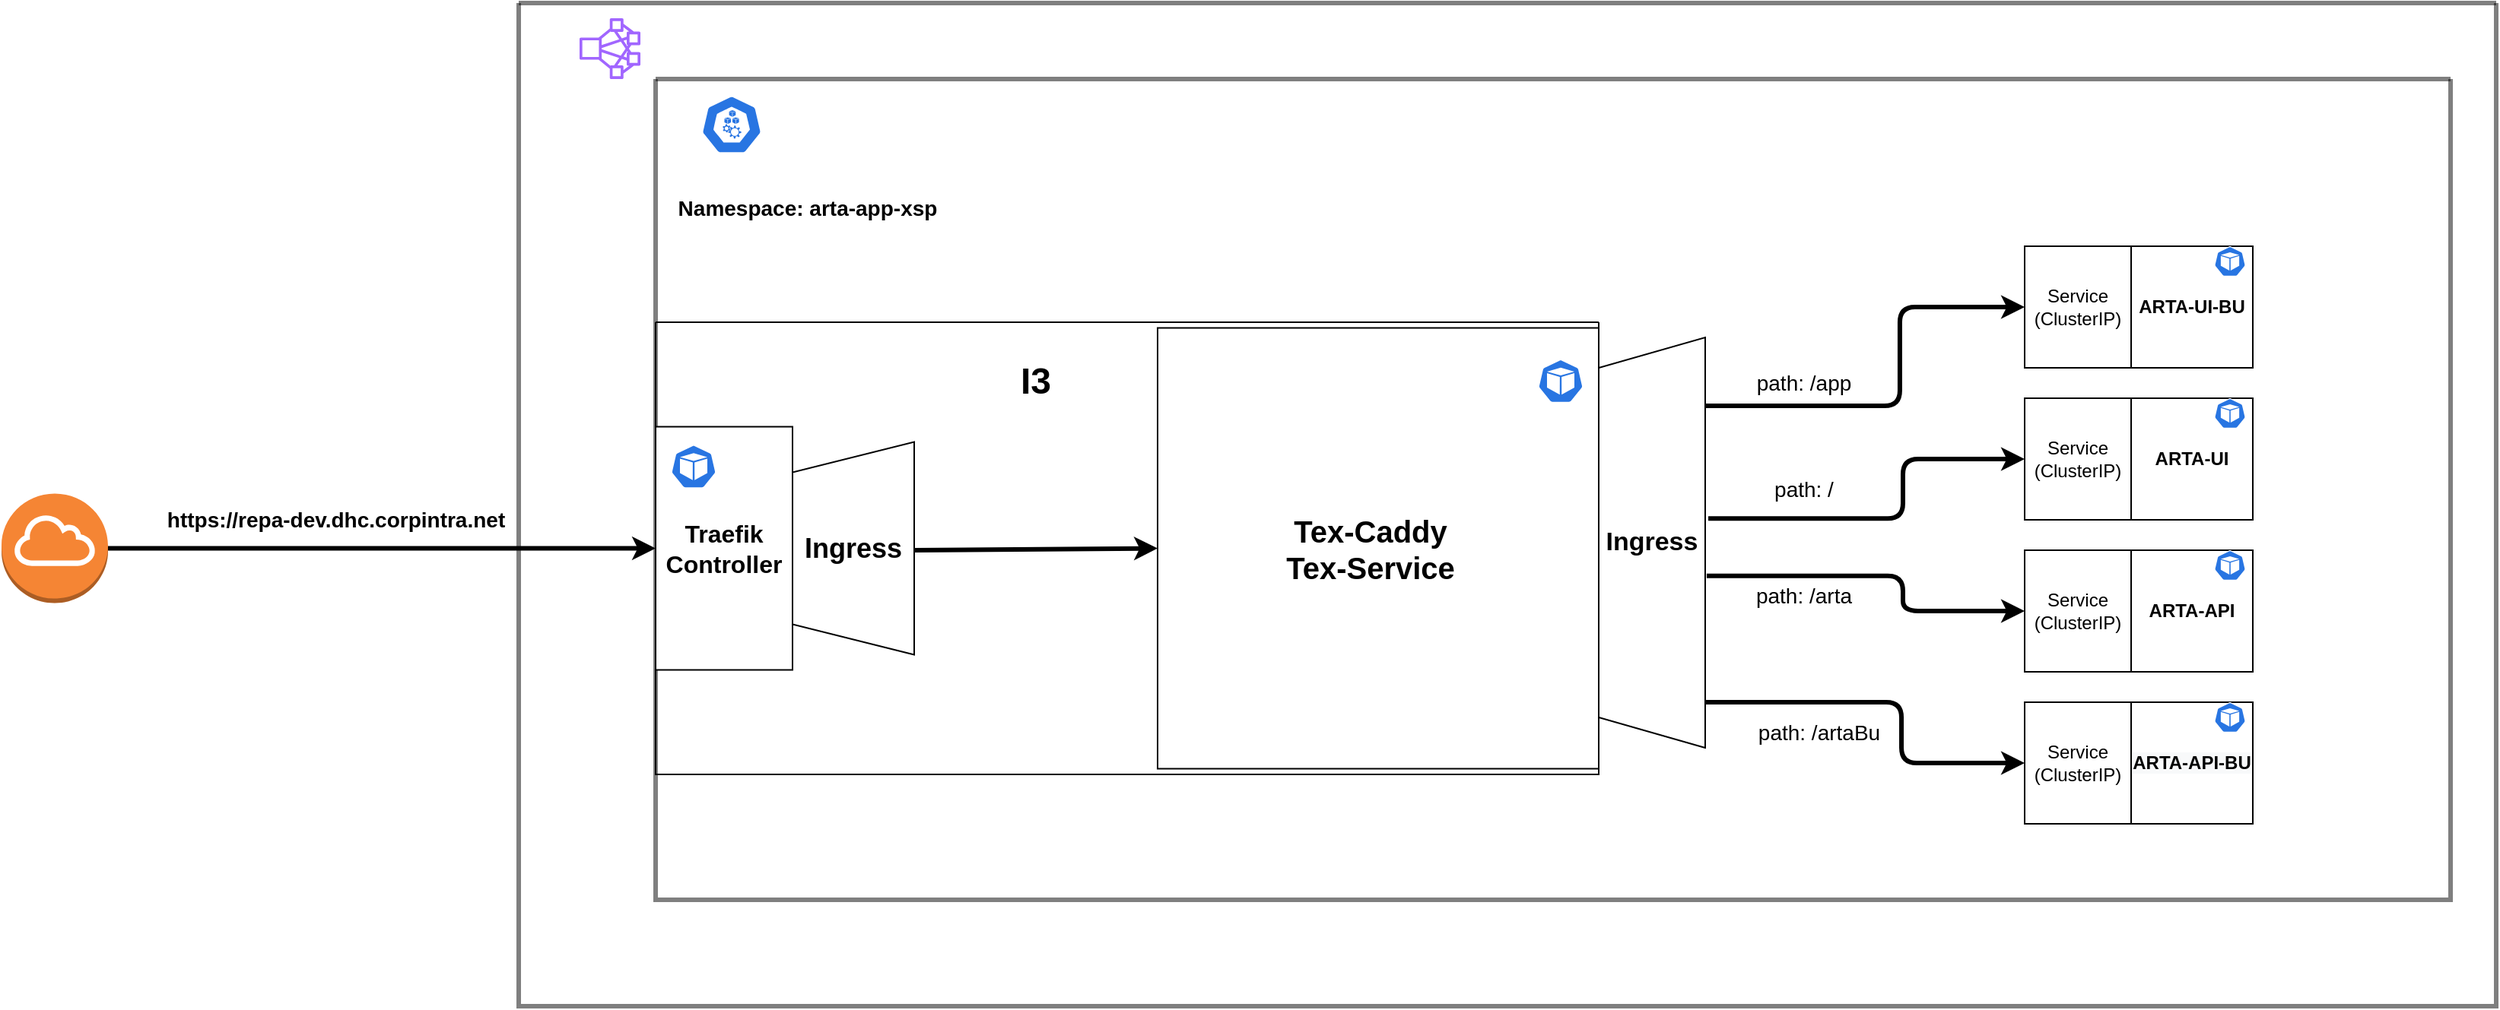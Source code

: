 <mxfile version="15.5.5" type="github" pages="2">
  <diagram id="NoRRGFk3xaIVJdIa8S_9" name="Page-1">
    <mxGraphModel dx="1955" dy="934" grid="1" gridSize="10" guides="1" tooltips="1" connect="1" arrows="1" fold="1" page="1" pageScale="1" pageWidth="1100" pageHeight="1700" math="0" shadow="0">
      <root>
        <mxCell id="KOQOTGZPTuCLEAgM73mw-0" />
        <mxCell id="KOQOTGZPTuCLEAgM73mw-1" parent="KOQOTGZPTuCLEAgM73mw-0" />
        <mxCell id="mtjGMdIXt-amCV8N5kMg-0" value="" style="swimlane;startSize=0;strokeWidth=3;opacity=50;" parent="KOQOTGZPTuCLEAgM73mw-1" vertex="1">
          <mxGeometry x="530" y="820" width="1300" height="660" as="geometry">
            <mxRectangle x="320" y="-30" width="50" height="40" as="alternateBounds" />
          </mxGeometry>
        </mxCell>
        <mxCell id="mtjGMdIXt-amCV8N5kMg-1" value="POD" style="text;html=1;strokeColor=none;fillColor=none;align=center;verticalAlign=middle;whiteSpace=wrap;rounded=0;opacity=50;" parent="mtjGMdIXt-amCV8N5kMg-0" vertex="1">
          <mxGeometry x="1060" y="380" width="40" height="20" as="geometry" />
        </mxCell>
        <mxCell id="mtjGMdIXt-amCV8N5kMg-2" value="" style="swimlane;startSize=0;strokeWidth=3;opacity=50;" parent="mtjGMdIXt-amCV8N5kMg-0" vertex="1">
          <mxGeometry x="90" y="50" width="1180" height="540" as="geometry" />
        </mxCell>
        <mxCell id="mtjGMdIXt-amCV8N5kMg-3" value="&lt;b style=&quot;font-size: 17px&quot;&gt;&lt;span&gt;Ingress&lt;/span&gt;&lt;/b&gt;" style="shape=trapezoid;perimeter=trapezoidPerimeter;whiteSpace=wrap;html=1;fixedSize=1;direction=north;" parent="mtjGMdIXt-amCV8N5kMg-2" vertex="1">
          <mxGeometry x="620" y="170" width="70" height="270" as="geometry" />
        </mxCell>
        <mxCell id="mtjGMdIXt-amCV8N5kMg-4" value="&lt;b&gt;&lt;font style=&quot;font-size: 12px&quot;&gt;ARTA-UI&lt;/font&gt;&lt;/b&gt;" style="whiteSpace=wrap;html=1;aspect=fixed;" parent="mtjGMdIXt-amCV8N5kMg-2" vertex="1">
          <mxGeometry x="970" y="210" width="80" height="80" as="geometry" />
        </mxCell>
        <mxCell id="mtjGMdIXt-amCV8N5kMg-5" value="&lt;span&gt;Service&lt;/span&gt;&lt;br&gt;&lt;span&gt;(ClusterIP)&lt;/span&gt;" style="rounded=0;whiteSpace=wrap;html=1;" parent="mtjGMdIXt-amCV8N5kMg-2" vertex="1">
          <mxGeometry x="900" y="210" width="70" height="80" as="geometry" />
        </mxCell>
        <mxCell id="mtjGMdIXt-amCV8N5kMg-6" value="Service&lt;br&gt;(ClusterIP)" style="rounded=0;whiteSpace=wrap;html=1;" parent="mtjGMdIXt-amCV8N5kMg-2" vertex="1">
          <mxGeometry x="900" y="310" width="70" height="80" as="geometry" />
        </mxCell>
        <mxCell id="mtjGMdIXt-amCV8N5kMg-8" value="" style="edgeStyle=elbowEdgeStyle;elbow=horizontal;endArrow=classic;html=1;strokeWidth=3;entryX=0;entryY=0.5;entryDx=0;entryDy=0;exitX=0.419;exitY=1.014;exitDx=0;exitDy=0;exitPerimeter=0;" parent="mtjGMdIXt-amCV8N5kMg-2" source="mtjGMdIXt-amCV8N5kMg-3" target="mtjGMdIXt-amCV8N5kMg-6" edge="1">
          <mxGeometry width="50" height="50" relative="1" as="geometry">
            <mxPoint x="190" y="310" as="sourcePoint" />
            <mxPoint x="190" y="270" as="targetPoint" />
            <Array as="points">
              <mxPoint x="820" y="340" />
            </Array>
          </mxGeometry>
        </mxCell>
        <mxCell id="mtjGMdIXt-amCV8N5kMg-9" value="" style="edgeStyle=elbowEdgeStyle;elbow=horizontal;endArrow=classic;html=1;strokeWidth=3;entryX=0;entryY=0.5;entryDx=0;entryDy=0;exitX=0.559;exitY=1.029;exitDx=0;exitDy=0;exitPerimeter=0;" parent="mtjGMdIXt-amCV8N5kMg-2" source="mtjGMdIXt-amCV8N5kMg-3" target="mtjGMdIXt-amCV8N5kMg-5" edge="1">
          <mxGeometry width="50" height="50" relative="1" as="geometry">
            <mxPoint x="-290" y="250" as="sourcePoint" />
            <mxPoint x="-240" y="200" as="targetPoint" />
            <Array as="points">
              <mxPoint x="820" y="210" />
            </Array>
          </mxGeometry>
        </mxCell>
        <mxCell id="mtjGMdIXt-amCV8N5kMg-15" value="&lt;font style=&quot;font-size: 14px&quot;&gt;&lt;b&gt;Namespace: arta-app-xsp&lt;/b&gt;&lt;/font&gt;" style="text;html=1;strokeColor=none;fillColor=none;align=center;verticalAlign=middle;whiteSpace=wrap;rounded=0;" parent="mtjGMdIXt-amCV8N5kMg-2" vertex="1">
          <mxGeometry x="-10" y="70" width="220" height="30" as="geometry" />
        </mxCell>
        <mxCell id="mtjGMdIXt-amCV8N5kMg-22" value="" style="html=1;dashed=0;whitespace=wrap;fillColor=#2875E2;strokeColor=#ffffff;points=[[0.005,0.63,0],[0.1,0.2,0],[0.9,0.2,0],[0.5,0,0],[0.995,0.63,0],[0.72,0.99,0],[0.5,1,0],[0.28,0.99,0]];shape=mxgraph.kubernetes.icon;prIcon=node" parent="mtjGMdIXt-amCV8N5kMg-2" vertex="1">
          <mxGeometry x="30" y="10" width="40" height="40" as="geometry" />
        </mxCell>
        <mxCell id="mtjGMdIXt-amCV8N5kMg-24" value="&lt;font style=&quot;font-size: 14px&quot;&gt;path: /arta&lt;/font&gt;" style="text;html=1;strokeColor=none;fillColor=none;align=center;verticalAlign=middle;whiteSpace=wrap;rounded=0;" parent="mtjGMdIXt-amCV8N5kMg-2" vertex="1">
          <mxGeometry x="720" y="330" width="70" height="20" as="geometry" />
        </mxCell>
        <mxCell id="mtjGMdIXt-amCV8N5kMg-26" value="&lt;font style=&quot;font-size: 14px&quot;&gt;path: /&lt;/font&gt;" style="text;html=1;strokeColor=none;fillColor=none;align=center;verticalAlign=middle;whiteSpace=wrap;rounded=0;" parent="mtjGMdIXt-amCV8N5kMg-2" vertex="1">
          <mxGeometry x="720" y="260" width="70" height="20" as="geometry" />
        </mxCell>
        <mxCell id="mtjGMdIXt-amCV8N5kMg-7" value="&lt;b&gt;&lt;font style=&quot;font-size: 12px&quot;&gt;ARTA-API&lt;/font&gt;&lt;/b&gt;" style="whiteSpace=wrap;html=1;aspect=fixed;" parent="mtjGMdIXt-amCV8N5kMg-2" vertex="1">
          <mxGeometry x="970" y="310" width="80" height="80" as="geometry" />
        </mxCell>
        <mxCell id="NjgUl1H5gCtT-oJemDtV-1" value="&lt;b&gt;&lt;font style=&quot;font-size: 12px&quot;&gt;ARTA-UI-BU&lt;/font&gt;&lt;/b&gt;" style="whiteSpace=wrap;html=1;aspect=fixed;" vertex="1" parent="mtjGMdIXt-amCV8N5kMg-2">
          <mxGeometry x="970" y="110" width="80" height="80" as="geometry" />
        </mxCell>
        <mxCell id="NjgUl1H5gCtT-oJemDtV-2" value="&lt;b style=&quot;color: rgb(0 , 0 , 0) ; font-family: &amp;#34;helvetica&amp;#34; ; font-size: 12px ; font-style: normal ; letter-spacing: normal ; text-align: center ; text-indent: 0px ; text-transform: none ; word-spacing: 0px ; background-color: rgb(248 , 249 , 250)&quot;&gt;&lt;font style=&quot;font-size: 12px&quot;&gt;ARTA-API-BU&lt;/font&gt;&lt;/b&gt;" style="whiteSpace=wrap;html=1;aspect=fixed;" vertex="1" parent="mtjGMdIXt-amCV8N5kMg-2">
          <mxGeometry x="970" y="410" width="80" height="80" as="geometry" />
        </mxCell>
        <mxCell id="NjgUl1H5gCtT-oJemDtV-3" value="&lt;span&gt;Service&lt;/span&gt;&lt;br&gt;&lt;span&gt;(ClusterIP)&lt;/span&gt;" style="rounded=0;whiteSpace=wrap;html=1;" vertex="1" parent="mtjGMdIXt-amCV8N5kMg-2">
          <mxGeometry x="900" y="110" width="70" height="80" as="geometry" />
        </mxCell>
        <mxCell id="NjgUl1H5gCtT-oJemDtV-4" value="&lt;span&gt;Service&lt;/span&gt;&lt;br&gt;&lt;span&gt;(ClusterIP)&lt;/span&gt;" style="rounded=0;whiteSpace=wrap;html=1;" vertex="1" parent="mtjGMdIXt-amCV8N5kMg-2">
          <mxGeometry x="900" y="410" width="70" height="80" as="geometry" />
        </mxCell>
        <mxCell id="NjgUl1H5gCtT-oJemDtV-5" value="" style="edgeStyle=elbowEdgeStyle;elbow=horizontal;endArrow=classic;html=1;strokeWidth=3;entryX=0;entryY=0.5;entryDx=0;entryDy=0;exitX=0.419;exitY=1.014;exitDx=0;exitDy=0;exitPerimeter=0;" edge="1" parent="mtjGMdIXt-amCV8N5kMg-2" target="NjgUl1H5gCtT-oJemDtV-4">
          <mxGeometry width="50" height="50" relative="1" as="geometry">
            <mxPoint x="690" y="410" as="sourcePoint" />
            <mxPoint x="899.02" y="433.13" as="targetPoint" />
            <Array as="points">
              <mxPoint x="819.02" y="423.13" />
            </Array>
          </mxGeometry>
        </mxCell>
        <mxCell id="NjgUl1H5gCtT-oJemDtV-6" value="" style="edgeStyle=elbowEdgeStyle;elbow=horizontal;endArrow=classic;html=1;strokeWidth=3;entryX=0;entryY=0.5;entryDx=0;entryDy=0;exitX=0.559;exitY=1.029;exitDx=0;exitDy=0;exitPerimeter=0;" edge="1" parent="mtjGMdIXt-amCV8N5kMg-2" target="NjgUl1H5gCtT-oJemDtV-3">
          <mxGeometry width="50" height="50" relative="1" as="geometry">
            <mxPoint x="690.0" y="215.0" as="sourcePoint" />
            <mxPoint x="897.97" y="175.93" as="targetPoint" />
            <Array as="points">
              <mxPoint x="817.97" y="135.93" />
            </Array>
          </mxGeometry>
        </mxCell>
        <mxCell id="NjgUl1H5gCtT-oJemDtV-7" value="&lt;font style=&quot;font-size: 14px&quot;&gt;path: /artaBu&lt;/font&gt;" style="text;html=1;strokeColor=none;fillColor=none;align=center;verticalAlign=middle;whiteSpace=wrap;rounded=0;" vertex="1" parent="mtjGMdIXt-amCV8N5kMg-2">
          <mxGeometry x="720" y="420" width="90" height="20" as="geometry" />
        </mxCell>
        <mxCell id="NjgUl1H5gCtT-oJemDtV-8" value="&lt;font style=&quot;font-size: 14px&quot;&gt;path: /app&lt;/font&gt;" style="text;html=1;strokeColor=none;fillColor=none;align=center;verticalAlign=middle;whiteSpace=wrap;rounded=0;" vertex="1" parent="mtjGMdIXt-amCV8N5kMg-2">
          <mxGeometry x="720" y="190" width="70" height="20" as="geometry" />
        </mxCell>
        <mxCell id="cKWAdf0OwSLiy0gp7rAb-0" value="" style="swimlane;startSize=0;" parent="mtjGMdIXt-amCV8N5kMg-2" vertex="1">
          <mxGeometry y="160" width="620" height="297.5" as="geometry" />
        </mxCell>
        <mxCell id="mtjGMdIXt-amCV8N5kMg-16" value="&lt;font style=&quot;font-size: 24px&quot;&gt;&lt;b&gt;I3&lt;/b&gt;&lt;/font&gt;" style="text;html=1;strokeColor=none;fillColor=none;align=center;verticalAlign=middle;whiteSpace=wrap;rounded=0;" parent="cKWAdf0OwSLiy0gp7rAb-0" vertex="1">
          <mxGeometry x="190" y="3.75" width="120" height="70" as="geometry" />
        </mxCell>
        <mxCell id="mtjGMdIXt-amCV8N5kMg-10" value="&lt;font size=&quot;3&quot;&gt;&lt;b&gt;Traefik Controller&lt;/b&gt;&lt;/font&gt;" style="rounded=0;whiteSpace=wrap;html=1;" parent="cKWAdf0OwSLiy0gp7rAb-0" vertex="1">
          <mxGeometry y="68.75" width="90" height="160" as="geometry" />
        </mxCell>
        <mxCell id="mtjGMdIXt-amCV8N5kMg-14" value="" style="endArrow=classic;html=1;exitX=0.5;exitY=1;exitDx=0;exitDy=0;strokeWidth=3;entryX=0;entryY=0.5;entryDx=0;entryDy=0;" parent="cKWAdf0OwSLiy0gp7rAb-0" target="NjgUl1H5gCtT-oJemDtV-9" edge="1">
          <mxGeometry width="50" height="50" relative="1" as="geometry">
            <mxPoint x="170" y="150" as="sourcePoint" />
            <mxPoint x="380" y="115" as="targetPoint" />
          </mxGeometry>
        </mxCell>
        <mxCell id="mtjGMdIXt-amCV8N5kMg-29" value="" style="html=1;dashed=0;whitespace=wrap;fillColor=#2875E2;strokeColor=#ffffff;points=[[0.005,0.63,0],[0.1,0.2,0],[0.9,0.2,0],[0.5,0,0],[0.995,0.63,0],[0.72,0.99,0],[0.5,1,0],[0.28,0.99,0]];shape=mxgraph.kubernetes.icon;prIcon=pod" parent="cKWAdf0OwSLiy0gp7rAb-0" vertex="1">
          <mxGeometry x="10" y="80" width="30" height="30" as="geometry" />
        </mxCell>
        <mxCell id="NjgUl1H5gCtT-oJemDtV-45" value="" style="shape=trapezoid;perimeter=trapezoidPerimeter;whiteSpace=wrap;html=1;fixedSize=1;direction=north;" vertex="1" parent="cKWAdf0OwSLiy0gp7rAb-0">
          <mxGeometry x="90" y="78.75" width="80" height="140" as="geometry" />
        </mxCell>
        <mxCell id="mtjGMdIXt-amCV8N5kMg-12" value="&lt;font style=&quot;font-size: 18px&quot;&gt;&lt;b&gt;Ingress&lt;/b&gt;&lt;/font&gt;" style="text;html=1;strokeColor=none;fillColor=none;align=center;verticalAlign=middle;whiteSpace=wrap;rounded=0;" parent="cKWAdf0OwSLiy0gp7rAb-0" vertex="1">
          <mxGeometry x="100" y="118.75" width="60" height="60" as="geometry" />
        </mxCell>
        <mxCell id="NjgUl1H5gCtT-oJemDtV-9" value="" style="whiteSpace=wrap;html=1;aspect=fixed;fontSize=12;" vertex="1" parent="cKWAdf0OwSLiy0gp7rAb-0">
          <mxGeometry x="330" y="3.75" width="290" height="290" as="geometry" />
        </mxCell>
        <mxCell id="cKWAdf0OwSLiy0gp7rAb-2" value="&lt;font style=&quot;font-size: 20px&quot;&gt;&lt;b&gt;Tex-Caddy&lt;br&gt;Tex-Service&lt;/b&gt;&lt;/font&gt;" style="text;html=1;strokeColor=none;fillColor=none;align=center;verticalAlign=middle;whiteSpace=wrap;rounded=0;" parent="cKWAdf0OwSLiy0gp7rAb-0" vertex="1">
          <mxGeometry x="370" y="118.75" width="200" height="60" as="geometry" />
        </mxCell>
        <mxCell id="mtjGMdIXt-amCV8N5kMg-23" value="" style="html=1;dashed=0;whitespace=wrap;fillColor=#2875E2;strokeColor=#ffffff;points=[[0.005,0.63,0],[0.1,0.2,0],[0.9,0.2,0],[0.5,0,0],[0.995,0.63,0],[0.72,0.99,0],[0.5,1,0],[0.28,0.99,0]];shape=mxgraph.kubernetes.icon;prIcon=pod" parent="cKWAdf0OwSLiy0gp7rAb-0" vertex="1">
          <mxGeometry x="580" y="23.75" width="30" height="30" as="geometry" />
        </mxCell>
        <mxCell id="NjgUl1H5gCtT-oJemDtV-56" value="" style="html=1;dashed=0;whitespace=wrap;fillColor=#2875E2;strokeColor=#ffffff;points=[[0.005,0.63,0],[0.1,0.2,0],[0.9,0.2,0],[0.5,0,0],[0.995,0.63,0],[0.72,0.99,0],[0.5,1,0],[0.28,0.99,0]];shape=mxgraph.kubernetes.icon;prIcon=pod" vertex="1" parent="mtjGMdIXt-amCV8N5kMg-2">
          <mxGeometry x="1020" y="110" width="30" height="20" as="geometry" />
        </mxCell>
        <mxCell id="NjgUl1H5gCtT-oJemDtV-57" value="" style="html=1;dashed=0;whitespace=wrap;fillColor=#2875E2;strokeColor=#ffffff;points=[[0.005,0.63,0],[0.1,0.2,0],[0.9,0.2,0],[0.5,0,0],[0.995,0.63,0],[0.72,0.99,0],[0.5,1,0],[0.28,0.99,0]];shape=mxgraph.kubernetes.icon;prIcon=pod" vertex="1" parent="mtjGMdIXt-amCV8N5kMg-2">
          <mxGeometry x="1020" y="210" width="30" height="20" as="geometry" />
        </mxCell>
        <mxCell id="NjgUl1H5gCtT-oJemDtV-58" value="" style="html=1;dashed=0;whitespace=wrap;fillColor=#2875E2;strokeColor=#ffffff;points=[[0.005,0.63,0],[0.1,0.2,0],[0.9,0.2,0],[0.5,0,0],[0.995,0.63,0],[0.72,0.99,0],[0.5,1,0],[0.28,0.99,0]];shape=mxgraph.kubernetes.icon;prIcon=pod" vertex="1" parent="mtjGMdIXt-amCV8N5kMg-2">
          <mxGeometry x="1020" y="310" width="30" height="20" as="geometry" />
        </mxCell>
        <mxCell id="NjgUl1H5gCtT-oJemDtV-59" value="" style="html=1;dashed=0;whitespace=wrap;fillColor=#2875E2;strokeColor=#ffffff;points=[[0.005,0.63,0],[0.1,0.2,0],[0.9,0.2,0],[0.5,0,0],[0.995,0.63,0],[0.72,0.99,0],[0.5,1,0],[0.28,0.99,0]];shape=mxgraph.kubernetes.icon;prIcon=pod" vertex="1" parent="mtjGMdIXt-amCV8N5kMg-2">
          <mxGeometry x="1020" y="410" width="30" height="20" as="geometry" />
        </mxCell>
        <mxCell id="mtjGMdIXt-amCV8N5kMg-25" value="" style="outlineConnect=0;fontColor=#232F3E;gradientColor=none;fillColor=#A166FF;strokeColor=none;dashed=0;verticalLabelPosition=bottom;verticalAlign=top;align=center;html=1;fontSize=12;fontStyle=0;aspect=fixed;pointerEvents=1;shape=mxgraph.aws4.cluster;direction=east;" parent="mtjGMdIXt-amCV8N5kMg-0" vertex="1">
          <mxGeometry x="40" y="10" width="40" height="40" as="geometry" />
        </mxCell>
        <mxCell id="mtjGMdIXt-amCV8N5kMg-27" value="" style="outlineConnect=0;dashed=0;verticalLabelPosition=bottom;verticalAlign=top;align=center;html=1;shape=mxgraph.aws3.internet_gateway;fillColor=#F58534;gradientColor=none;" parent="KOQOTGZPTuCLEAgM73mw-1" vertex="1">
          <mxGeometry x="190" y="1142.75" width="70" height="72" as="geometry" />
        </mxCell>
        <mxCell id="mtjGMdIXt-amCV8N5kMg-30" value="" style="endArrow=classic;html=1;strokeWidth=3;exitX=1;exitY=0.5;exitDx=0;exitDy=0;exitPerimeter=0;entryX=0;entryY=0.5;entryDx=0;entryDy=0;" parent="KOQOTGZPTuCLEAgM73mw-1" source="mtjGMdIXt-amCV8N5kMg-27" target="mtjGMdIXt-amCV8N5kMg-10" edge="1">
          <mxGeometry width="50" height="50" relative="1" as="geometry">
            <mxPoint x="300" y="1170" as="sourcePoint" />
            <mxPoint x="1020" y="1070" as="targetPoint" />
          </mxGeometry>
        </mxCell>
        <mxCell id="mtjGMdIXt-amCV8N5kMg-31" value="&lt;font style=&quot;font-size: 14px&quot;&gt;&lt;b&gt;https://repa-dev.dhc.corpintra.net&lt;/b&gt;&lt;/font&gt;" style="text;html=1;strokeColor=none;fillColor=none;align=center;verticalAlign=middle;whiteSpace=wrap;rounded=0;" parent="KOQOTGZPTuCLEAgM73mw-1" vertex="1">
          <mxGeometry x="290" y="1150" width="240" height="20" as="geometry" />
        </mxCell>
      </root>
    </mxGraphModel>
  </diagram>
  <diagram id="1jyIMcwEd9O6wa1LE35C" name="Page-2">
    <mxGraphModel dx="1422" dy="794" grid="1" gridSize="10" guides="1" tooltips="1" connect="1" arrows="1" fold="1" page="1" pageScale="1" pageWidth="1100" pageHeight="1700" math="0" shadow="0">
      <root>
        <mxCell id="kn5HvT4rMzMJ4DFRqKDS-0" />
        <mxCell id="kn5HvT4rMzMJ4DFRqKDS-1" parent="kn5HvT4rMzMJ4DFRqKDS-0" />
      </root>
    </mxGraphModel>
  </diagram>
</mxfile>
